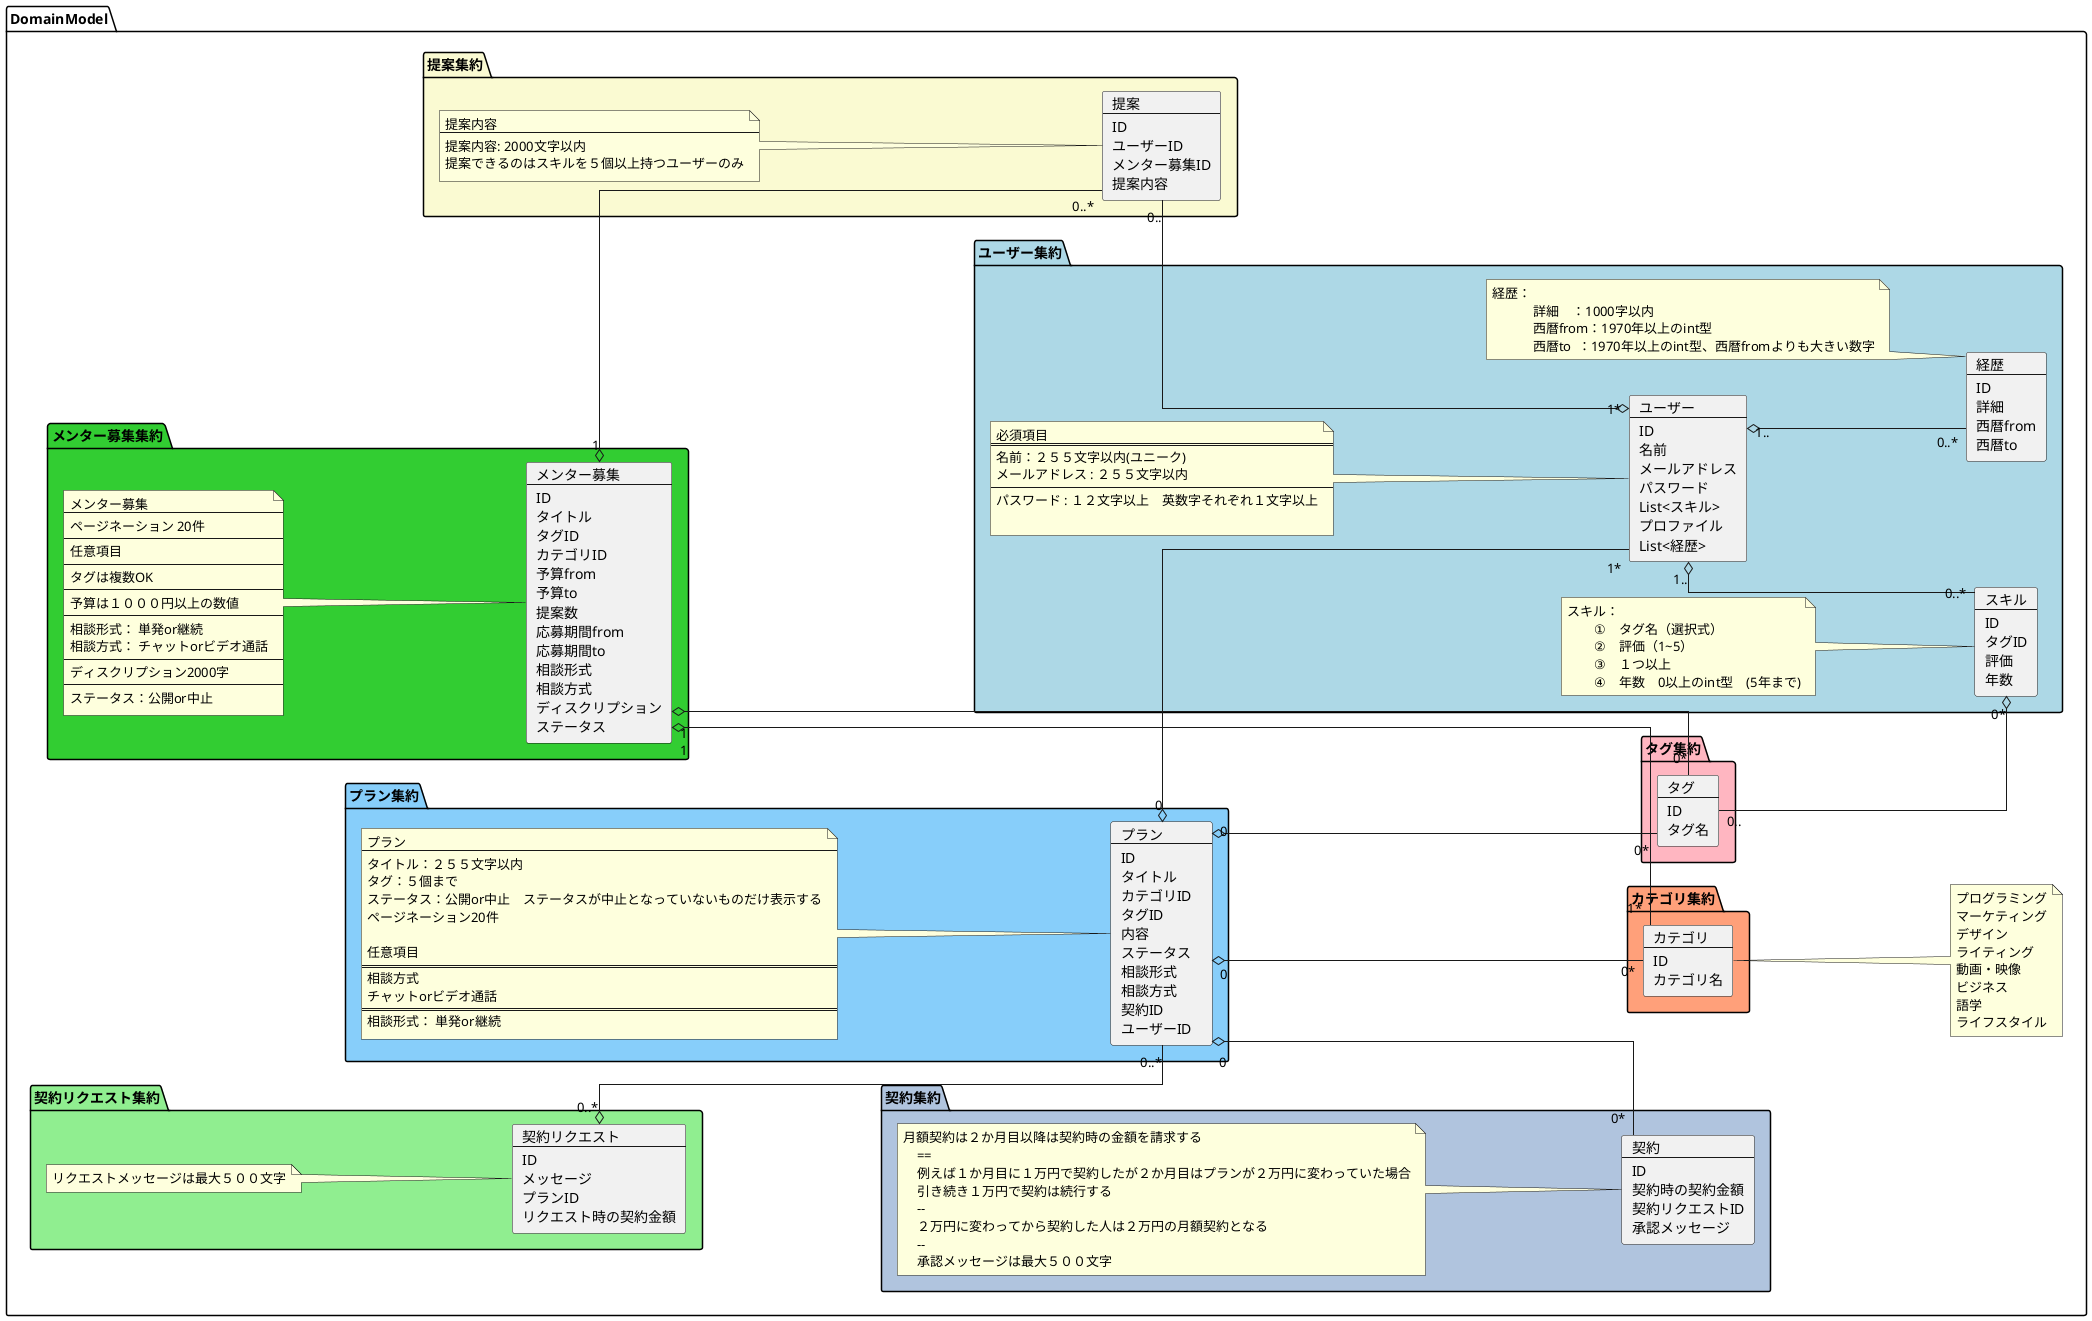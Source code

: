 @startuml curriculum
allowmixing
hide circle
skinparam linetype ortho

left to right direction

package DomainModel {
 
 
    package タグ集約 #LightPink
    {
        card タグ[
            タグ
            --
            ID
            タグ名
        ]
    }
        
    package カテゴリ集約 #LightSalmon
    {
        card カテゴリ[
            カテゴリ
            --
            ID
            カテゴリ名
        ]
    }
        note right of カテゴリ 
        プログラミング
        マーケティング
        デザイン
        ライティング
        動画・映像
        ビジネス
        語学
        ライフスタイル
        end note

    package 契約集約 #LightSteelBlue
    {
        card 契約[
            契約
            --
            ID
            契約時の契約金額
            契約リクエストID
            承認メッセージ
        ]

        note left of 契約
        月額契約は２か月目以降は契約時の金額を請求する
            ==
            例えば１か月目に１万円で契約したが２か月目はプランが２万円に変わっていた場合
            引き続き１万円で契約は続行する
            --
            ２万円に変わってから契約した人は２万円の月額契約となる
            --
            承認メッセージは最大５００文字
        end note
    }

    package 提案集約 #LightGoldenRodYellow
    {
        card 提案[
            提案
            --
            ID
            ユーザーID
            メンター募集ID
            提案内容
        ]
        note left of 提案
            提案内容
            --
            提案内容: 2000文字以内
            提案できるのはスキルを５個以上持つユーザーのみ
        end note
    }

    package ユーザー集約 #lightblue
    {
        card ユーザー[
            ユーザー
            --
            ID
            名前
            メールアドレス
            パスワード
            List<スキル>
            プロファイル
            List<経歴>
        ]

        card スキル[
            スキル
            --
            ID
            タグID
            評価
            年数
        ]

        card 経歴 [
            経歴
            --
            ID
            詳細
            西暦from
            西暦to
        ]

        ユーザー "1.." o-- "0..*" 経歴
        ユーザー "1.." o-- "0..*" スキル
        タグ "0.." --o "0*" スキル
        
        note left of ユーザー 
            必須項目
            ==
            名前：２５５文字以内(ユニーク)
            メールアドレス : ２５５文字以内
            --
            パスワード : １２文字以上　英数字それぞれ１文字以上

        end note

        note left of 経歴
            経歴：
                        詳細    ：1000字以内
                        西暦from：1970年以上のint型
                        西暦to  ：1970年以上のint型、西暦fromよりも大きい数字
        end note

        note left of スキル
        スキル：
                ①　タグ名（選択式）
                ②　評価（1~5）
                ③　１つ以上
                ④　年数　0以上のint型　(5年まで)
        end note
    }

    package メンター募集集約 #LimeGreen
    {
        card メンター募集[
            メンター募集
            --
            ID
            タイトル
            タグID
            カテゴリID
            予算from
            予算to
            提案数
            応募期間from
            応募期間to
            相談形式
            相談方式
            ディスクリプション
            ステータス
        ]
        
        メンター募集 "1" o-- "0*" タグ
        メンター募集 "1" o-- "1*" カテゴリ
        メンター募集 "1" o-- "0..*" 提案
        提案 "0.." --o "1*" ユーザー

        note left of メンター募集
            メンター募集
            --
            ページネーション 20件
            --
            任意項目
            --
            タグは複数OK
            --
            予算は１０００円以上の数値
            --
            相談形式： 単発or継続
            相談方式： チャットorビデオ通話
            --
            ディスクリプション2000字
            --
            ステータス：公開or中止
        end note 

    }

    package プラン集約 #LightSkyBlue
    {
        card プラン[
            プラン
            --
            ID
            タイトル
            カテゴリID
            タグID
            内容
            ステータス
            相談形式
            相談方式
            契約ID
            ユーザーID   
        ]

        プラン "0" o-- "0*" タグ
        プラン "0" o-- "0*" カテゴリ
        プラン "0" o-- "0*" 契約
        プラン "0" o-- "1*" ユーザー

        note left of プラン
            プラン 
            --
            タイトル：２５５文字以内
            タグ：５個まで
            ステータス：公開or中止　ステータスが中止となっていないものだけ表示する
            ページネーション20件

            任意項目
            ==
            相談方式
            チャットorビデオ通話
            ==
            相談形式： 単発or継続
        end note
    }
    package 契約リクエスト集約 #LightGreen
    {
        card 契約リクエスト[
            契約リクエスト
            --
            ID
            メッセージ
            プランID
            リクエスト時の契約金額
        ]
        契約リクエスト "0..*" o-- "0..*" プラン
        note left of 契約リクエスト
        リクエストメッセージは最大５００文字
        end note
    }
}

@enduml